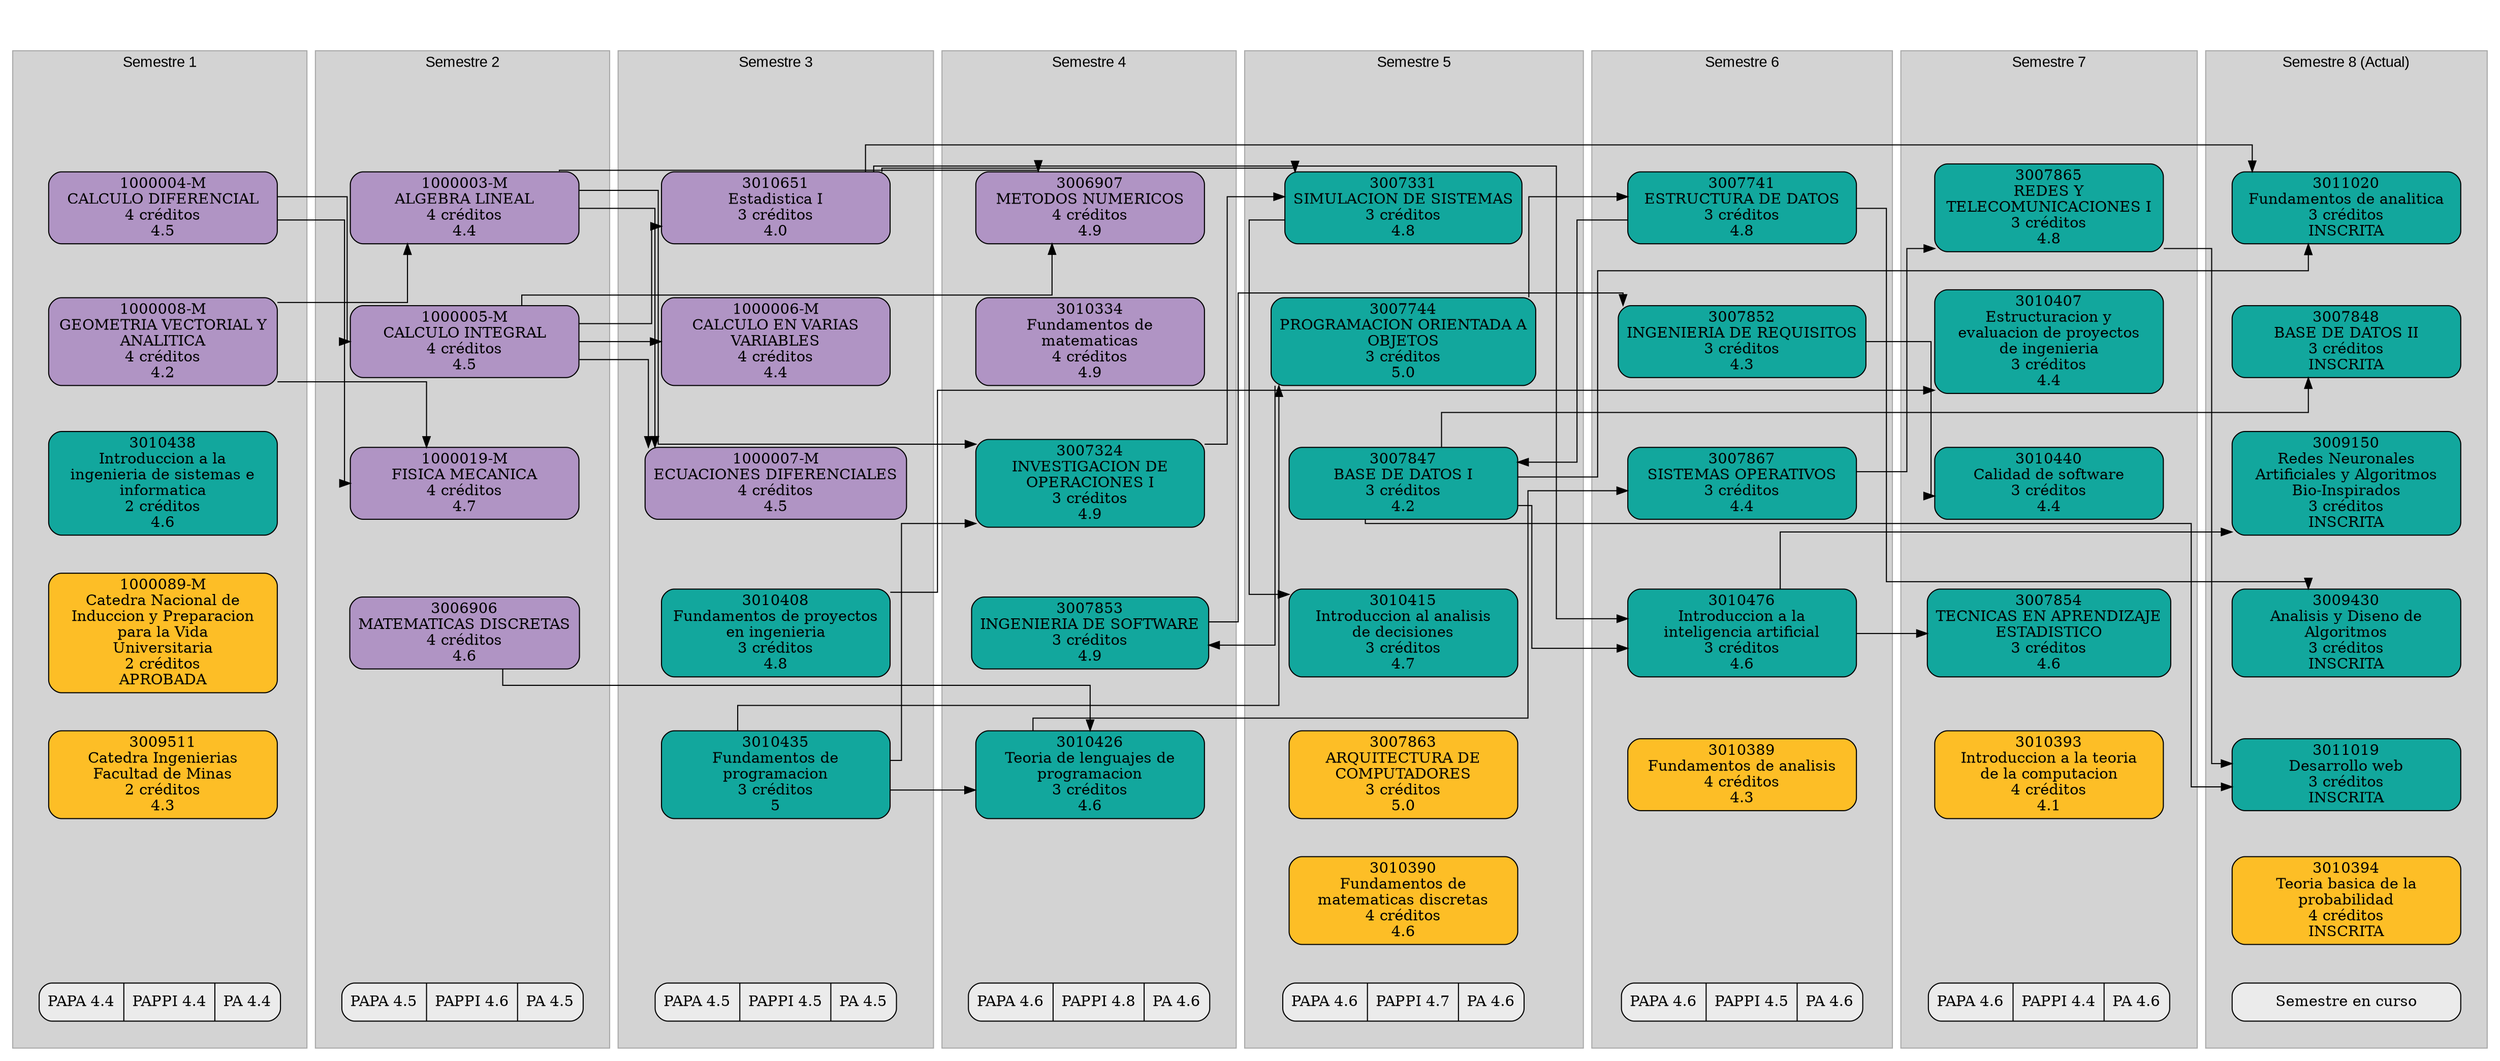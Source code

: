 // Historia academica
digraph plan_estudios {
	graph [compound=true splines=ortho]
	subgraph cluster_1 {
		graph [margin=25 nodesep=0.02]
		node [shape=box style="rounded,filled" width=3]
		color=darkgray fillcolor=lightGray fontname=Arial label="Semestre 1" style=filled
		sem_1 [height=0.02 style=invis width=0.02]
		"1000004-M" [label="1000004-M
CALCULO DIFERENCIAL
4 créditos
4.5" color="#000000" fillcolor="#b094c4" group=sem1 penwidth=1]
		sem_1 -> "1000004-M" [style=invis]
		"1000008-M" [label="1000008-M
GEOMETRIA VECTORIAL Y
ANALITICA
4 créditos
4.2" color="#000000" fillcolor="#b094c4" group=sem1 penwidth=1]
		"1000004-M" -> "1000008-M" [style=invis]
		3010438 [label="3010438
Introduccion a la
ingenieria de sistemas e
informatica
2 créditos
4.6" color="#000000" fillcolor="#12a79d" group=sem1 penwidth=1]
		"1000008-M" -> 3010438 [style=invis]
		"1000089-M" [label="1000089-M
Catedra Nacional de
Induccion y Preparacion
para la Vida
Universitaria
2 créditos
APROBADA" color="#000000" fillcolor="#fdbe26" group=sem1 penwidth=1]
		3010438 -> "1000089-M" [style=invis]
		3009511 [label="3009511
Catedra Ingenierias
Facultad de Minas
2 créditos
4.3" color="#000000" fillcolor="#fdbe26" group=sem1 penwidth=1]
		"1000089-M" -> 3009511 [style=invis]
		relleno_1_0 [group=sem1 style=invis]
		3009511 -> relleno_1_0 [style=invis]
		"Promedio 1" [label="PAPA 4.4|PAPPI 4.4|PA 4.4" fillcolor="#EBEBEB" shape=record]
		relleno_1_0 -> "Promedio 1" [style=invis]
	}
	subgraph cluster_2 {
		graph [margin=25 nodesep=0.02]
		node [shape=box style="rounded,filled" width=3]
		color=darkgray fillcolor=lightGray fontname=Arial label="Semestre 2" style=filled
		sem_2 [height=0.02 style=invis width=0.02]
		"1000003-M" [label="1000003-M
ALGEBRA LINEAL
4 créditos
4.4" color="#000000" fillcolor="#b094c4" group=sem2 penwidth=1]
		sem_2 -> "1000003-M" [style=invis]
		"1000005-M" [label="1000005-M
CALCULO INTEGRAL
4 créditos
4.5" color="#000000" fillcolor="#b094c4" group=sem2 penwidth=1]
		"1000003-M" -> "1000005-M" [style=invis]
		"1000019-M" [label="1000019-M
FISICA MECANICA
4 créditos
4.7" color="#000000" fillcolor="#b094c4" group=sem2 penwidth=1]
		"1000005-M" -> "1000019-M" [style=invis]
		3006906 [label="3006906
MATEMATICAS DISCRETAS
4 créditos
4.6" color="#000000" fillcolor="#b094c4" group=sem2 penwidth=1]
		"1000019-M" -> 3006906 [style=invis]
		relleno_2_0 [group=sem2 style=invis]
		3006906 -> relleno_2_0 [style=invis]
		relleno_2_1 [group=sem2 style=invis]
		relleno_2_0 -> relleno_2_1 [style=invis]
		"Promedio 2" [label="PAPA 4.5|PAPPI 4.6|PA 4.5" fillcolor="#EBEBEB" shape=record]
		relleno_2_1 -> "Promedio 2" [style=invis]
	}
	subgraph cluster_3 {
		graph [margin=25 nodesep=0.02]
		node [shape=box style="rounded,filled" width=3]
		color=darkgray fillcolor=lightGray fontname=Arial label="Semestre 3" style=filled
		sem_3 [height=0.02 style=invis width=0.02]
		3010651 [label="3010651
Estadistica I
3 créditos
4.0" color="#000000" fillcolor="#b094c4" group=sem3 penwidth=1]
		sem_3 -> 3010651 [style=invis]
		"1000006-M" [label="1000006-M
CALCULO EN VARIAS
VARIABLES
4 créditos
4.4" color="#000000" fillcolor="#b094c4" group=sem3 penwidth=1]
		3010651 -> "1000006-M" [style=invis]
		"1000007-M" [label="1000007-M
ECUACIONES DIFERENCIALES
4 créditos
4.5" color="#000000" fillcolor="#b094c4" group=sem3 penwidth=1]
		"1000006-M" -> "1000007-M" [style=invis]
		3010408 [label="3010408
Fundamentos de proyectos
en ingenieria
3 créditos
4.8" color="#000000" fillcolor="#12a79d" group=sem3 penwidth=1]
		"1000007-M" -> 3010408 [style=invis]
		3010435 [label="3010435
Fundamentos de
programacion
3 créditos
5" color="#000000" fillcolor="#12a79d" group=sem3 penwidth=1]
		3010408 -> 3010435 [style=invis]
		relleno_3_0 [group=sem3 style=invis]
		3010435 -> relleno_3_0 [style=invis]
		"Promedio 3" [label="PAPA 4.5|PAPPI 4.5|PA 4.5" fillcolor="#EBEBEB" shape=record]
		relleno_3_0 -> "Promedio 3" [style=invis]
	}
	subgraph cluster_4 {
		graph [margin=25 nodesep=0.02]
		node [shape=box style="rounded,filled" width=3]
		color=darkgray fillcolor=lightGray fontname=Arial label="Semestre 4" style=filled
		sem_4 [height=0.02 style=invis width=0.02]
		3006907 [label="3006907
METODOS NUMERICOS
4 créditos
4.9" color="#000000" fillcolor="#b094c4" group=sem4 penwidth=1]
		sem_4 -> 3006907 [style=invis]
		3010334 [label="3010334
Fundamentos de
matematicas
4 créditos
4.9" color="#000000" fillcolor="#b094c4" group=sem4 penwidth=1]
		3006907 -> 3010334 [style=invis]
		3007324 [label="3007324
INVESTIGACION DE
OPERACIONES I
3 créditos
4.9" color="#000000" fillcolor="#12a79d" group=sem4 penwidth=1]
		3010334 -> 3007324 [style=invis]
		3007853 [label="3007853
INGENIERIA DE SOFTWARE
3 créditos
4.9" color="#000000" fillcolor="#12a79d" group=sem4 penwidth=1]
		3007324 -> 3007853 [style=invis]
		3010426 [label="3010426
Teoria de lenguajes de
programacion
3 créditos
4.6" color="#000000" fillcolor="#12a79d" group=sem4 penwidth=1]
		3007853 -> 3010426 [style=invis]
		relleno_4_0 [group=sem4 style=invis]
		3010426 -> relleno_4_0 [style=invis]
		"Promedio 4" [label="PAPA 4.6|PAPPI 4.8|PA 4.6" fillcolor="#EBEBEB" shape=record]
		relleno_4_0 -> "Promedio 4" [style=invis]
	}
	subgraph cluster_5 {
		graph [margin=25 nodesep=0.02]
		node [shape=box style="rounded,filled" width=3]
		color=darkgray fillcolor=lightGray fontname=Arial label="Semestre 5" style=filled
		sem_5 [height=0.02 style=invis width=0.02]
		3007331 [label="3007331
SIMULACION DE SISTEMAS
3 créditos
4.8" color="#000000" fillcolor="#12a79d" group=sem5 penwidth=1]
		sem_5 -> 3007331 [style=invis]
		3007744 [label="3007744
PROGRAMACION ORIENTADA A
OBJETOS
3 créditos
5.0" color="#000000" fillcolor="#12a79d" group=sem5 penwidth=1]
		3007331 -> 3007744 [style=invis]
		3007847 [label="3007847
BASE DE DATOS I
3 créditos
4.2" color="#000000" fillcolor="#12a79d" group=sem5 penwidth=1]
		3007744 -> 3007847 [style=invis]
		3010415 [label="3010415
Introduccion al analisis
de decisiones
3 créditos
4.7" color="#000000" fillcolor="#12a79d" group=sem5 penwidth=1]
		3007847 -> 3010415 [style=invis]
		3007863 [label="3007863
ARQUITECTURA DE
COMPUTADORES
3 créditos
5.0" color="#000000" fillcolor="#fdbe26" group=sem5 penwidth=1]
		3010415 -> 3007863 [style=invis]
		3010390 [label="3010390
Fundamentos de
matematicas discretas
4 créditos
4.6" color="#000000" fillcolor="#fdbe26" group=sem5 penwidth=1]
		3007863 -> 3010390 [style=invis]
		"Promedio 5" [label="PAPA 4.6|PAPPI 4.7|PA 4.6" fillcolor="#EBEBEB" shape=record]
		3010390 -> "Promedio 5" [style=invis]
	}
	subgraph cluster_6 {
		graph [margin=25 nodesep=0.02]
		node [shape=box style="rounded,filled" width=3]
		color=darkgray fillcolor=lightGray fontname=Arial label="Semestre 6" style=filled
		sem_6 [height=0.02 style=invis width=0.02]
		3007741 [label="3007741
ESTRUCTURA DE DATOS
3 créditos
4.8" color="#000000" fillcolor="#12a79d" group=sem6 penwidth=1]
		sem_6 -> 3007741 [style=invis]
		3007852 [label="3007852
INGENIERIA DE REQUISITOS
3 créditos
4.3" color="#000000" fillcolor="#12a79d" group=sem6 penwidth=1]
		3007741 -> 3007852 [style=invis]
		3007867 [label="3007867
SISTEMAS OPERATIVOS
3 créditos
4.4" color="#000000" fillcolor="#12a79d" group=sem6 penwidth=1]
		3007852 -> 3007867 [style=invis]
		3010476 [label="3010476
Introduccion a la
inteligencia artificial
3 créditos
4.6" color="#000000" fillcolor="#12a79d" group=sem6 penwidth=1]
		3007867 -> 3010476 [style=invis]
		3010389 [label="3010389
Fundamentos de analisis
4 créditos
4.3" color="#000000" fillcolor="#fdbe26" group=sem6 penwidth=1]
		3010476 -> 3010389 [style=invis]
		relleno_6_0 [group=sem6 style=invis]
		3010389 -> relleno_6_0 [style=invis]
		"Promedio 6" [label="PAPA 4.6|PAPPI 4.5|PA 4.6" fillcolor="#EBEBEB" shape=record]
		relleno_6_0 -> "Promedio 6" [style=invis]
	}
	subgraph cluster_7 {
		graph [margin=25 nodesep=0.02]
		node [shape=box style="rounded,filled" width=3]
		color=darkgray fillcolor=lightGray fontname=Arial label="Semestre 7" style=filled
		sem_7 [height=0.02 style=invis width=0.02]
		3007865 [label="3007865
REDES Y
TELECOMUNICACIONES I
3 créditos
4.8" color="#000000" fillcolor="#12a79d" group=sem7 penwidth=1]
		sem_7 -> 3007865 [style=invis]
		3010407 [label="3010407
Estructuracion y
evaluacion de proyectos
de ingenieria
3 créditos
4.4" color="#000000" fillcolor="#12a79d" group=sem7 penwidth=1]
		3007865 -> 3010407 [style=invis]
		3010440 [label="3010440
Calidad de software
3 créditos
4.4" color="#000000" fillcolor="#12a79d" group=sem7 penwidth=1]
		3010407 -> 3010440 [style=invis]
		3007854 [label="3007854
TECNICAS EN APRENDIZAJE
ESTADISTICO
3 créditos
4.6" color="#000000" fillcolor="#12a79d" group=sem7 penwidth=1]
		3010440 -> 3007854 [style=invis]
		3010393 [label="3010393
Introduccion a la teoria
de la computacion
4 créditos
4.1" color="#000000" fillcolor="#fdbe26" group=sem7 penwidth=1]
		3007854 -> 3010393 [style=invis]
		relleno_7_0 [group=sem7 style=invis]
		3010393 -> relleno_7_0 [style=invis]
		"Promedio 7" [label="PAPA 4.6|PAPPI 4.4|PA 4.6" fillcolor="#EBEBEB" shape=record]
		relleno_7_0 -> "Promedio 7" [style=invis]
	}
	subgraph cluster_8 {
		graph [margin=25 nodesep=0.02]
		node [shape=box style="rounded,filled" width=3]
		color=darkgray fillcolor=lightGray fontname=Arial label="Semestre 8 (Actual)" style=filled
		sem_8 [height=0.02 style=invis width=0.02]
		3011020 [label="3011020
Fundamentos de analitica
3 créditos
INSCRITA" color="#000000" fillcolor="#12a79d" group=sem8 penwidth=1]
		sem_8 -> 3011020 [style=invis]
		3007848 [label="3007848
BASE DE DATOS II
3 créditos
INSCRITA" color="#000000" fillcolor="#12a79d" group=sem8 penwidth=1]
		3011020 -> 3007848 [style=invis]
		3009150 [label="3009150
Redes Neuronales
Artificiales y Algoritmos
Bio-Inspirados
3 créditos
INSCRITA" color="#000000" fillcolor="#12a79d" group=sem8 penwidth=1]
		3007848 -> 3009150 [style=invis]
		3009430 [label="3009430
Analisis y Diseno de
Algoritmos
3 créditos
INSCRITA" color="#000000" fillcolor="#12a79d" group=sem8 penwidth=1]
		3009150 -> 3009430 [style=invis]
		3011019 [label="3011019
Desarrollo web
3 créditos
INSCRITA" color="#000000" fillcolor="#12a79d" group=sem8 penwidth=1]
		3009430 -> 3011019 [style=invis]
		3010394 [label="3010394
Teoria basica de la
probabilidad
4 créditos
INSCRITA" color="#000000" fillcolor="#fdbe26" group=sem8 penwidth=1]
		3011019 -> 3010394 [style=invis]
		"Promedio 8" [label="Semestre en curso" fillcolor="#EBEBEB" shape=record]
		3010394 -> "Promedio 8" [style=invis]
	}
	"1000008-M" -> "1000003-M" [constraint=false]
	"1000004-M" -> "1000005-M" [constraint=false]
	"1000004-M" -> "1000019-M" [constraint=false]
	"1000008-M" -> "1000019-M" [constraint=false]
	"1000005-M" -> 3010651 [constraint=false]
	"1000005-M" -> "1000006-M" [constraint=false]
	"1000003-M" -> "1000007-M" [constraint=false]
	"1000005-M" -> "1000007-M" [constraint=false]
	"1000003-M" -> 3006907 [constraint=false]
	"1000005-M" -> 3006907 [constraint=false]
	"1000003-M" -> 3007324 [constraint=false]
	3010435 -> 3007324 [constraint=false]
	3007744 -> 3007853 [constraint=false]
	3010435 -> 3010426 [constraint=false]
	3006906 -> 3010426 [constraint=false]
	3007324 -> 3007331 [constraint=false]
	3010651 -> 3007331 [constraint=false]
	3010435 -> 3007744 [constraint=false]
	3007741 -> 3007847 [constraint=false]
	3007331 -> 3010415 [constraint=false]
	3007744 -> 3007741 [constraint=false]
	3007853 -> 3007852 [constraint=false]
	3010426 -> 3007867 [constraint=false]
	3010651 -> 3010476 [constraint=false]
	3007847 -> 3010476 [constraint=false]
	3007867 -> 3007865 [constraint=false]
	3010408 -> 3010407 [constraint=false]
	3007852 -> 3010440 [constraint=false]
	3010476 -> 3007854 [constraint=false]
	3010651 -> 3011020 [constraint=false]
	3007847 -> 3011020 [constraint=false]
	3007847 -> 3007848 [constraint=false]
	3010476 -> 3009150 [constraint=false]
	3007741 -> 3009430 [constraint=false]
	3007847 -> 3011019 [constraint=false]
	3007865 -> 3011019 [constraint=false]
	start -> sem_1 [lhead=cluster_1 style=invis]
	start -> sem_2 [lhead=cluster_2 style=invis]
	start -> sem_3 [lhead=cluster_3 style=invis]
	start -> sem_4 [lhead=cluster_4 style=invis]
	start -> sem_5 [lhead=cluster_5 style=invis]
	start -> sem_6 [lhead=cluster_6 style=invis]
	start -> sem_7 [lhead=cluster_7 style=invis]
	start -> sem_8 [lhead=cluster_8 style=invis]
	start [shape=Mdiamond style=invis]
}

